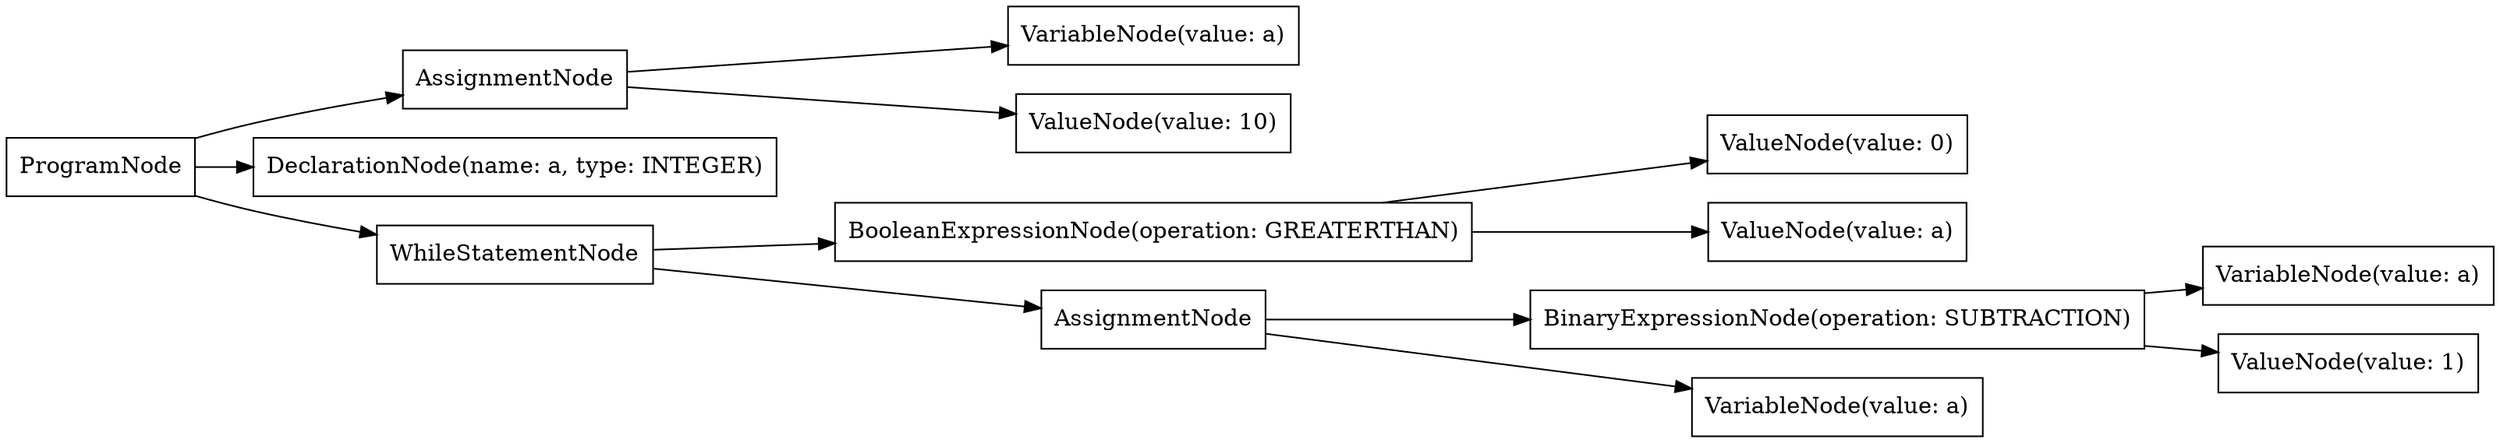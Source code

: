 digraph G {
rankdir=LR
"57e66a49-1eee-44cb-81ba-4dcb91eb2c92" [label="BinaryExpressionNode(operation: SUBTRACTION)" shape="box"];
"e89cf37a-499b-4aad-8077-1ca350932b32" [label="VariableNode(value: a)" shape="box"];
"0c71a55f-2f9c-4be1-b561-3d840b95a0e4" [label="VariableNode(value: a)" shape="box"];
"b7f76e72-09c5-4036-a39e-848e4878a1d6" [label="ValueNode(value: 10)" shape="box"];
"cf1a8d12-24a5-46a6-8240-9c0ac3933fdb" [label="ValueNode(value: 0)" shape="box"];
"a699a83f-c086-4cc9-9f81-962b83637bcd" [label="AssignmentNode" shape="box"];
"83ab1454-b914-4bcc-9dad-63cab635ad5a" [label="VariableNode(value: a)" shape="box"];
"6fe3cc9e-1f8f-4065-813a-952b10eaa7bd" [label="BooleanExpressionNode(operation: GREATERTHAN)" shape="box"];
"e191651e-60d4-4f5f-84a4-b89e9580a4cf" [label="ValueNode(value: a)" shape="box"];
"5779ea5d-75c5-4617-8ce5-636b39c2c4ae" [label="ProgramNode" shape="box"];
"23bd5ff2-eed0-4c9e-8567-16ac5a62663c" [label="DeclarationNode(name: a, type: INTEGER)" shape="box"];
"0028f09a-db9f-41df-a5ed-209ee054a6ed" [label="ValueNode(value: 1)" shape="box"];
"258ff1a5-422d-4bd4-ac79-08ab61db3981" [label="AssignmentNode" shape="box"];
"d8238105-edbe-4f57-bff2-d6d8c5db2c23" [label="WhileStatementNode" shape="box"];
"5779ea5d-75c5-4617-8ce5-636b39c2c4ae" -> "23bd5ff2-eed0-4c9e-8567-16ac5a62663c";
"5779ea5d-75c5-4617-8ce5-636b39c2c4ae" -> "a699a83f-c086-4cc9-9f81-962b83637bcd";
"a699a83f-c086-4cc9-9f81-962b83637bcd" -> "e89cf37a-499b-4aad-8077-1ca350932b32";
"a699a83f-c086-4cc9-9f81-962b83637bcd" -> "b7f76e72-09c5-4036-a39e-848e4878a1d6";
"5779ea5d-75c5-4617-8ce5-636b39c2c4ae" -> "d8238105-edbe-4f57-bff2-d6d8c5db2c23";
"d8238105-edbe-4f57-bff2-d6d8c5db2c23" -> "6fe3cc9e-1f8f-4065-813a-952b10eaa7bd";
"6fe3cc9e-1f8f-4065-813a-952b10eaa7bd" -> "e191651e-60d4-4f5f-84a4-b89e9580a4cf";
"6fe3cc9e-1f8f-4065-813a-952b10eaa7bd" -> "cf1a8d12-24a5-46a6-8240-9c0ac3933fdb";
"d8238105-edbe-4f57-bff2-d6d8c5db2c23" -> "258ff1a5-422d-4bd4-ac79-08ab61db3981";
"258ff1a5-422d-4bd4-ac79-08ab61db3981" -> "83ab1454-b914-4bcc-9dad-63cab635ad5a";
"258ff1a5-422d-4bd4-ac79-08ab61db3981" -> "57e66a49-1eee-44cb-81ba-4dcb91eb2c92";
"57e66a49-1eee-44cb-81ba-4dcb91eb2c92" -> "0c71a55f-2f9c-4be1-b561-3d840b95a0e4";
"57e66a49-1eee-44cb-81ba-4dcb91eb2c92" -> "0028f09a-db9f-41df-a5ed-209ee054a6ed";
}